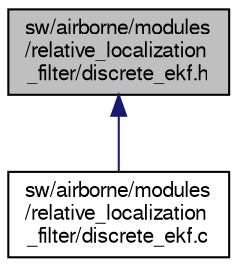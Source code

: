 digraph "sw/airborne/modules/relative_localization_filter/discrete_ekf.h"
{
  edge [fontname="FreeSans",fontsize="10",labelfontname="FreeSans",labelfontsize="10"];
  node [fontname="FreeSans",fontsize="10",shape=record];
  Node1 [label="sw/airborne/modules\l/relative_localization\l_filter/discrete_ekf.h",height=0.2,width=0.4,color="black", fillcolor="grey75", style="filled", fontcolor="black"];
  Node1 -> Node2 [dir="back",color="midnightblue",fontsize="10",style="solid",fontname="FreeSans"];
  Node2 [label="sw/airborne/modules\l/relative_localization\l_filter/discrete_ekf.c",height=0.2,width=0.4,color="black", fillcolor="white", style="filled",URL="$discrete__ekf_8c.html"];
}
